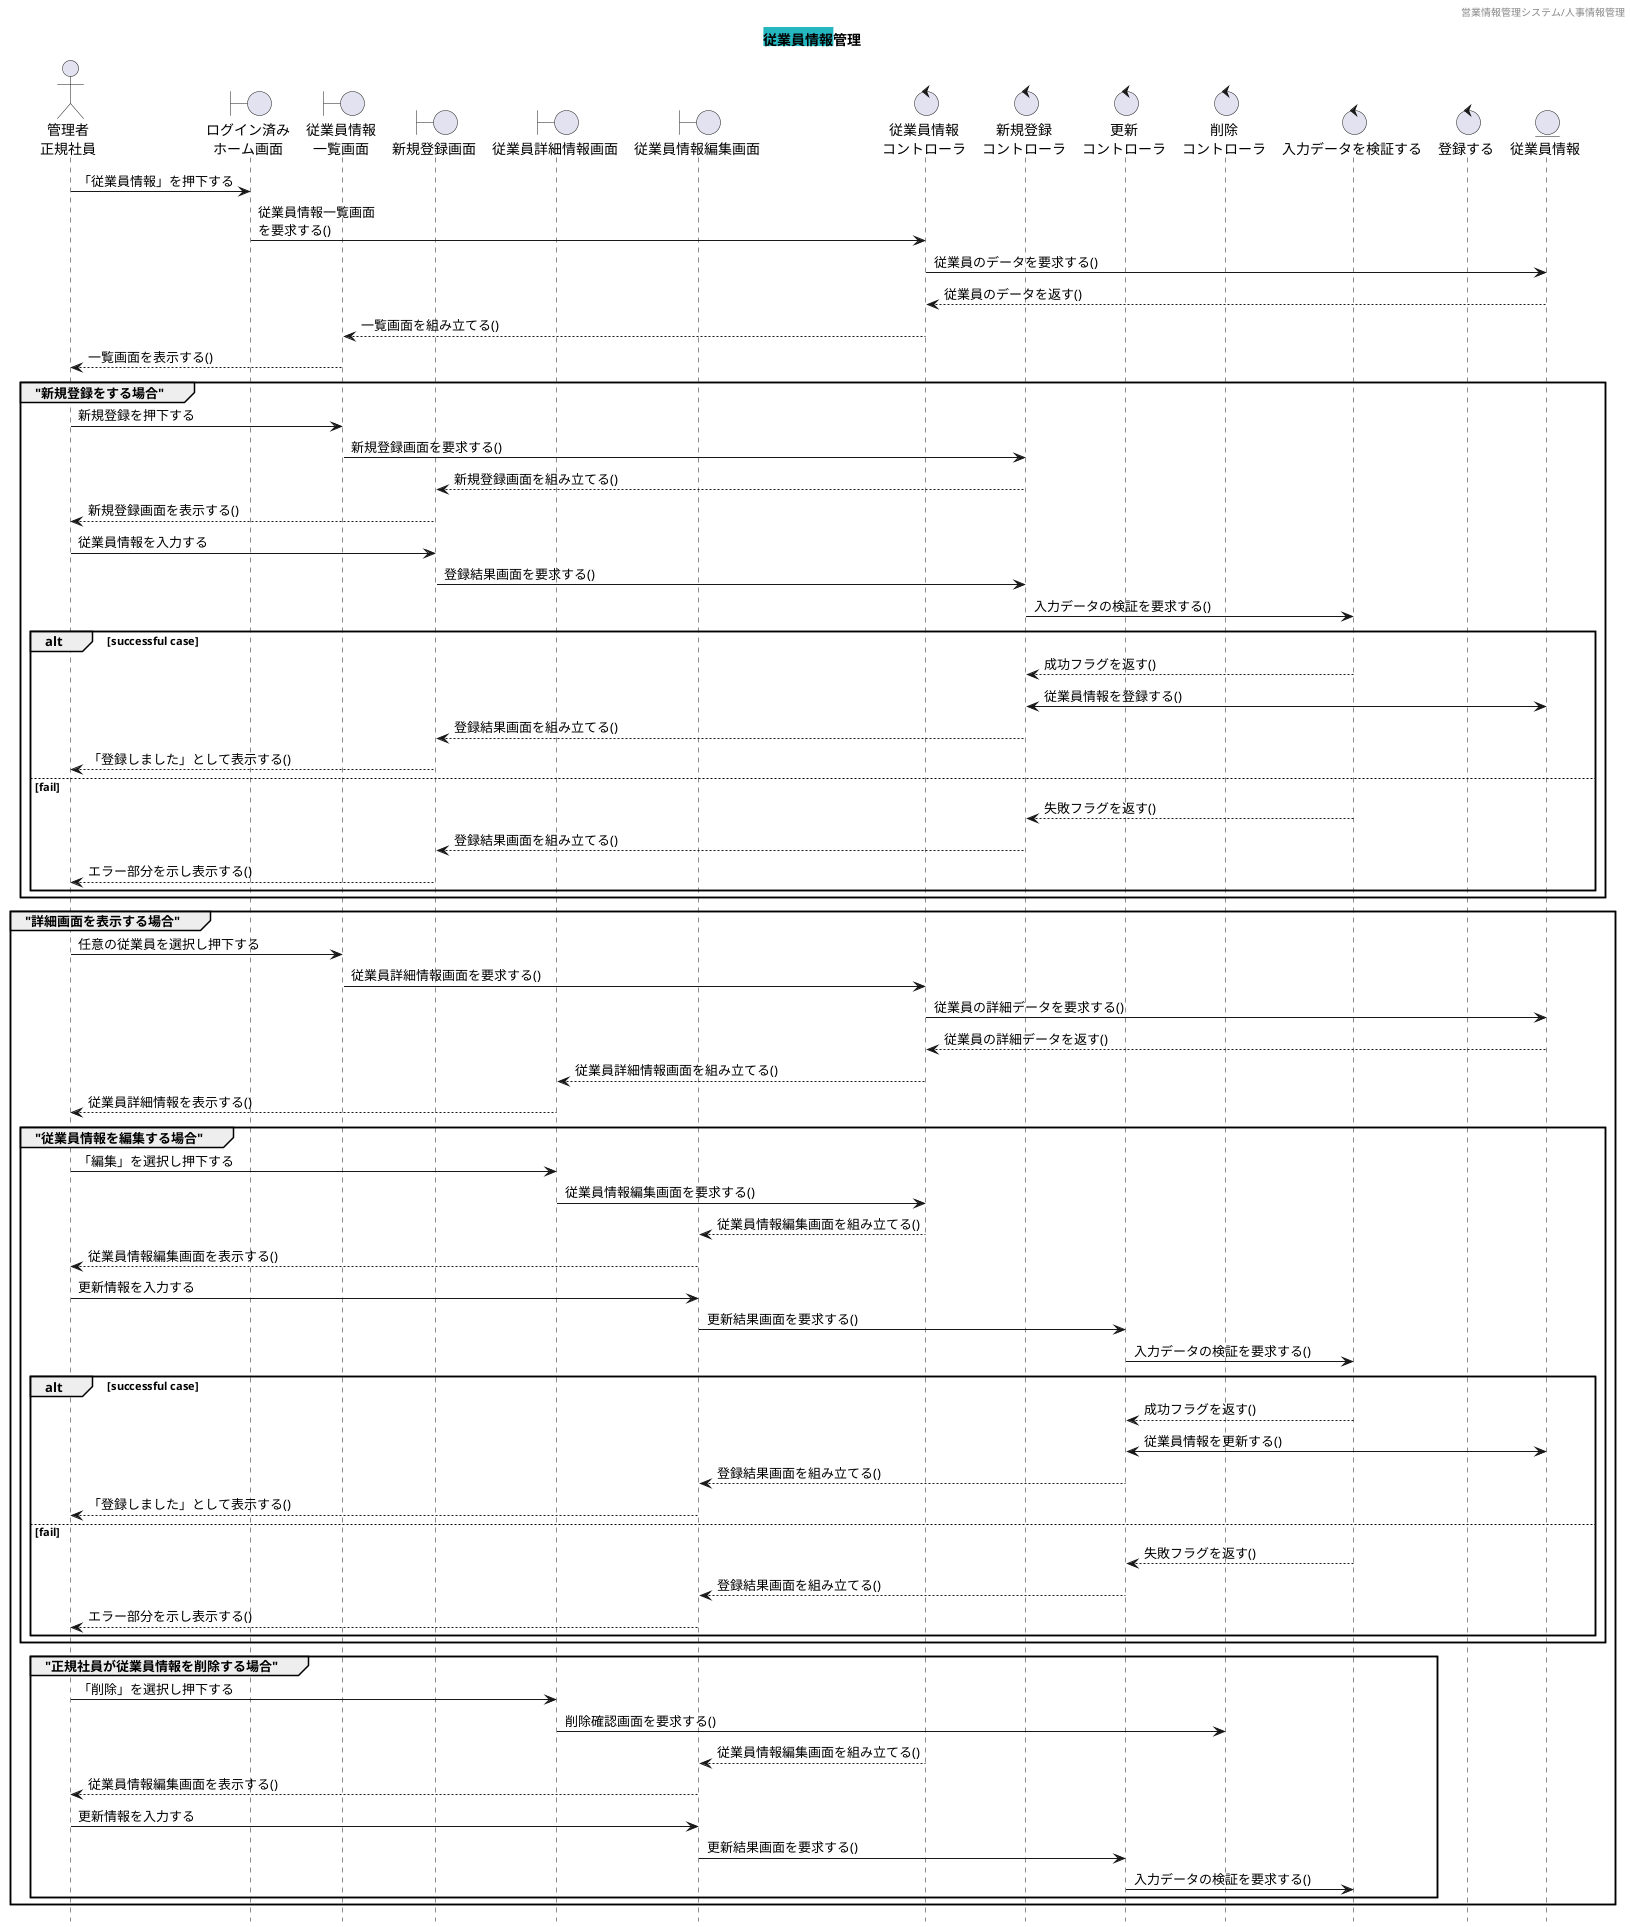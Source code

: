 @startuml シーケンス図

hide footbox
header 営業情報管理システム/人事情報管理
title <back:#25b7c0>従業員情報</back>管理

actor "管理者\n正規社員" as Act
boundary "ログイン済み\nホーム画面" as HomeSc
boundary "従業員情報\n一覧画面" as StaffListSc
boundary "新規登録画面" as RegiSc
boundary "従業員詳細情報画面" as StaffSc
boundary "従業員情報編集画面" as UpdateSc
control "従業員情報\nコントローラ" as StaffCl
control "新規登録\nコントローラ" as RegiCl
control "更新\nコントローラ" as UpdateCl
control "削除\nコントローラ" as DeleteCl
control "入力データを検証する" as JudgeCl

control "登録する" as Regi
entity "従業員情報" as StaffDB

Act -> HomeSc : 「従業員情報」を押下する
HomeSc -> StaffCl : 従業員情報一覧画面\nを要求する()
StaffCl -> StaffDB : 従業員のデータを要求する()
StaffCl <-- StaffDB : 従業員のデータを返す()
StaffListSc <-- StaffCl : 一覧画面を組み立てる()
Act <-- StaffListSc : 一覧画面を表示する()


group "新規登録をする場合"
Act -> StaffListSc : 新規登録を押下する
StaffListSc -> RegiCl : 新規登録画面を要求する()
RegiSc <-- RegiCl : 新規登録画面を組み立てる()
Act <-- RegiSc : 新規登録画面を表示する()
Act -> RegiSc : 従業員情報を入力する
RegiSc -> RegiCl : 登録結果画面を要求する()
RegiCl -> JudgeCl : 入力データの検証を要求する()
    alt successful case
        RegiCl <-- JudgeCl : 成功フラグを返す()
        RegiCl <-> StaffDB : 従業員情報を登録する()
        RegiSc <-- RegiCl : 登録結果画面を組み立てる()
        Act <-- RegiSc : 「登録しました」として表示する()
    else fail
        RegiCl <-- JudgeCl : 失敗フラグを返す()
        RegiSc <-- RegiCl : 登録結果画面を組み立てる()
        Act <-- RegiSc : エラー部分を示し表示する()
    end
end


group "詳細画面を表示する場合"
Act -> StaffListSc : 任意の従業員を選択し押下する
StaffListSc -> StaffCl : 従業員詳細情報画面を要求する()
StaffCl -> StaffDB : 従業員の詳細データを要求する()
StaffCl <-- StaffDB : 従業員の詳細データを返す()
StaffSc <-- StaffCl : 従業員詳細情報画面を組み立てる()
Act <-- StaffSc : 従業員詳細情報を表示する()

    group "従業員情報を編集する場合"
    Act -> StaffSc : 「編集」を選択し押下する
    StaffSc -> StaffCl : 従業員情報編集画面を要求する()
    UpdateSc <-- StaffCl : 従業員情報編集画面を組み立てる()
    Act <-- UpdateSc : 従業員情報編集画面を表示する()
    Act -> UpdateSc : 更新情報を入力する
    UpdateSc -> UpdateCl : 更新結果画面を要求する()
    UpdateCl -> JudgeCl : 入力データの検証を要求する()
        alt successful case
            UpdateCl <-- JudgeCl : 成功フラグを返す()
            UpdateCl <-> StaffDB : 従業員情報を更新する()
            UpdateSc <-- UpdateCl : 登録結果画面を組み立てる()
            Act <-- UpdateSc : 「登録しました」として表示する()
        else fail
            UpdateCl <-- JudgeCl : 失敗フラグを返す()
            UpdateSc <-- UpdateCl : 登録結果画面を組み立てる()
            Act <-- UpdateSc : エラー部分を示し表示する()
        end
    end

    group "正規社員が従業員情報を削除する場合"
    Act -> StaffSc : 「削除」を選択し押下する
    StaffSc -> DeleteCl : 削除確認画面を要求する()
    UpdateSc <-- StaffCl : 従業員情報編集画面を組み立てる()
    Act <-- UpdateSc : 従業員情報編集画面を表示する()
    Act -> UpdateSc : 更新情報を入力する
    UpdateSc -> UpdateCl : 更新結果画面を要求する()
    UpdateCl -> JudgeCl : 入力データの検証を要求する()
    end


end

@enduml